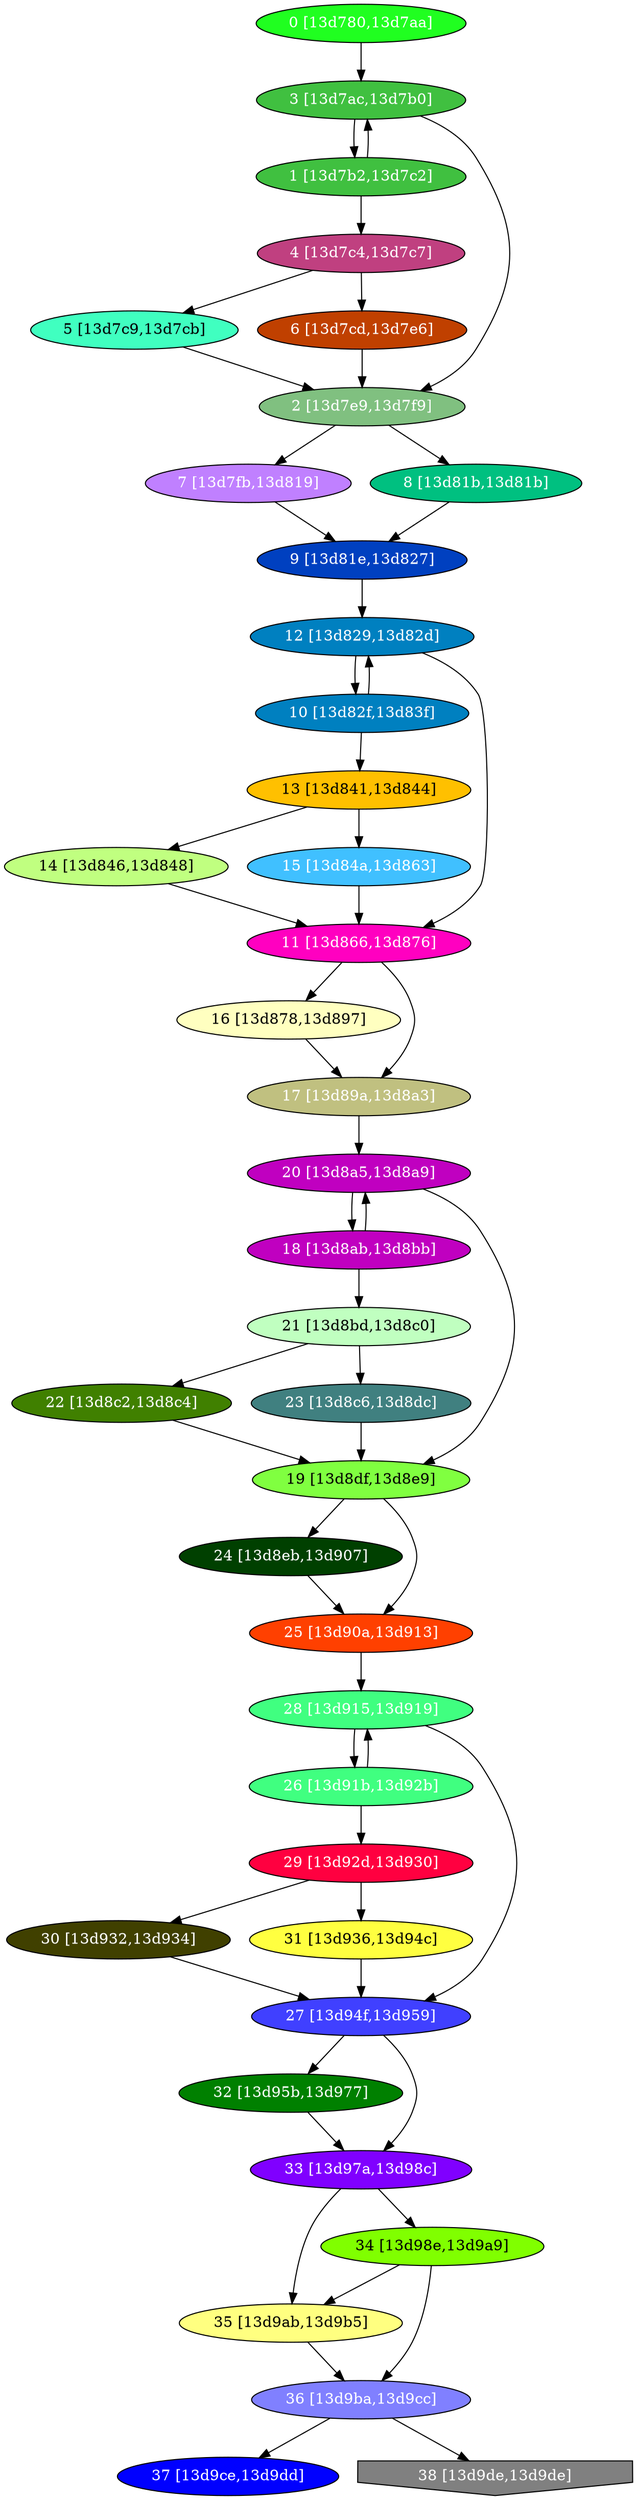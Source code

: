 diGraph libnss3{
	libnss3_0  [style=filled fillcolor="#20FF20" fontcolor="#ffffff" shape=oval label="0 [13d780,13d7aa]"]
	libnss3_1  [style=filled fillcolor="#40C040" fontcolor="#ffffff" shape=oval label="1 [13d7b2,13d7c2]"]
	libnss3_2  [style=filled fillcolor="#80C080" fontcolor="#ffffff" shape=oval label="2 [13d7e9,13d7f9]"]
	libnss3_3  [style=filled fillcolor="#40C040" fontcolor="#ffffff" shape=oval label="3 [13d7ac,13d7b0]"]
	libnss3_4  [style=filled fillcolor="#C04080" fontcolor="#ffffff" shape=oval label="4 [13d7c4,13d7c7]"]
	libnss3_5  [style=filled fillcolor="#40FFC0" fontcolor="#000000" shape=oval label="5 [13d7c9,13d7cb]"]
	libnss3_6  [style=filled fillcolor="#C04000" fontcolor="#ffffff" shape=oval label="6 [13d7cd,13d7e6]"]
	libnss3_7  [style=filled fillcolor="#C080FF" fontcolor="#ffffff" shape=oval label="7 [13d7fb,13d819]"]
	libnss3_8  [style=filled fillcolor="#00C080" fontcolor="#ffffff" shape=oval label="8 [13d81b,13d81b]"]
	libnss3_9  [style=filled fillcolor="#0040C0" fontcolor="#ffffff" shape=oval label="9 [13d81e,13d827]"]
	libnss3_a  [style=filled fillcolor="#0080C0" fontcolor="#ffffff" shape=oval label="10 [13d82f,13d83f]"]
	libnss3_b  [style=filled fillcolor="#FF00C0" fontcolor="#ffffff" shape=oval label="11 [13d866,13d876]"]
	libnss3_c  [style=filled fillcolor="#0080C0" fontcolor="#ffffff" shape=oval label="12 [13d829,13d82d]"]
	libnss3_d  [style=filled fillcolor="#FFC000" fontcolor="#000000" shape=oval label="13 [13d841,13d844]"]
	libnss3_e  [style=filled fillcolor="#C0FF80" fontcolor="#000000" shape=oval label="14 [13d846,13d848]"]
	libnss3_f  [style=filled fillcolor="#40C0FF" fontcolor="#ffffff" shape=oval label="15 [13d84a,13d863]"]
	libnss3_10  [style=filled fillcolor="#FFFFC0" fontcolor="#000000" shape=oval label="16 [13d878,13d897]"]
	libnss3_11  [style=filled fillcolor="#C0C080" fontcolor="#ffffff" shape=oval label="17 [13d89a,13d8a3]"]
	libnss3_12  [style=filled fillcolor="#C000C0" fontcolor="#ffffff" shape=oval label="18 [13d8ab,13d8bb]"]
	libnss3_13  [style=filled fillcolor="#80FF40" fontcolor="#000000" shape=oval label="19 [13d8df,13d8e9]"]
	libnss3_14  [style=filled fillcolor="#C000C0" fontcolor="#ffffff" shape=oval label="20 [13d8a5,13d8a9]"]
	libnss3_15  [style=filled fillcolor="#C0FFC0" fontcolor="#000000" shape=oval label="21 [13d8bd,13d8c0]"]
	libnss3_16  [style=filled fillcolor="#408000" fontcolor="#ffffff" shape=oval label="22 [13d8c2,13d8c4]"]
	libnss3_17  [style=filled fillcolor="#408080" fontcolor="#ffffff" shape=oval label="23 [13d8c6,13d8dc]"]
	libnss3_18  [style=filled fillcolor="#004000" fontcolor="#ffffff" shape=oval label="24 [13d8eb,13d907]"]
	libnss3_19  [style=filled fillcolor="#FF4000" fontcolor="#ffffff" shape=oval label="25 [13d90a,13d913]"]
	libnss3_1a  [style=filled fillcolor="#40FF80" fontcolor="#ffffff" shape=oval label="26 [13d91b,13d92b]"]
	libnss3_1b  [style=filled fillcolor="#4040FF" fontcolor="#ffffff" shape=oval label="27 [13d94f,13d959]"]
	libnss3_1c  [style=filled fillcolor="#40FF80" fontcolor="#ffffff" shape=oval label="28 [13d915,13d919]"]
	libnss3_1d  [style=filled fillcolor="#FF0040" fontcolor="#ffffff" shape=oval label="29 [13d92d,13d930]"]
	libnss3_1e  [style=filled fillcolor="#404000" fontcolor="#ffffff" shape=oval label="30 [13d932,13d934]"]
	libnss3_1f  [style=filled fillcolor="#FFFF40" fontcolor="#000000" shape=oval label="31 [13d936,13d94c]"]
	libnss3_20  [style=filled fillcolor="#008000" fontcolor="#ffffff" shape=oval label="32 [13d95b,13d977]"]
	libnss3_21  [style=filled fillcolor="#8000FF" fontcolor="#ffffff" shape=oval label="33 [13d97a,13d98c]"]
	libnss3_22  [style=filled fillcolor="#80FF00" fontcolor="#000000" shape=oval label="34 [13d98e,13d9a9]"]
	libnss3_23  [style=filled fillcolor="#FFFF80" fontcolor="#000000" shape=oval label="35 [13d9ab,13d9b5]"]
	libnss3_24  [style=filled fillcolor="#8080FF" fontcolor="#ffffff" shape=oval label="36 [13d9ba,13d9cc]"]
	libnss3_25  [style=filled fillcolor="#0000FF" fontcolor="#ffffff" shape=oval label="37 [13d9ce,13d9dd]"]
	libnss3_26  [style=filled fillcolor="#808080" fontcolor="#ffffff" shape=invhouse label="38 [13d9de,13d9de]"]

	libnss3_0 -> libnss3_3
	libnss3_1 -> libnss3_3
	libnss3_1 -> libnss3_4
	libnss3_2 -> libnss3_7
	libnss3_2 -> libnss3_8
	libnss3_3 -> libnss3_1
	libnss3_3 -> libnss3_2
	libnss3_4 -> libnss3_5
	libnss3_4 -> libnss3_6
	libnss3_5 -> libnss3_2
	libnss3_6 -> libnss3_2
	libnss3_7 -> libnss3_9
	libnss3_8 -> libnss3_9
	libnss3_9 -> libnss3_c
	libnss3_a -> libnss3_c
	libnss3_a -> libnss3_d
	libnss3_b -> libnss3_10
	libnss3_b -> libnss3_11
	libnss3_c -> libnss3_a
	libnss3_c -> libnss3_b
	libnss3_d -> libnss3_e
	libnss3_d -> libnss3_f
	libnss3_e -> libnss3_b
	libnss3_f -> libnss3_b
	libnss3_10 -> libnss3_11
	libnss3_11 -> libnss3_14
	libnss3_12 -> libnss3_14
	libnss3_12 -> libnss3_15
	libnss3_13 -> libnss3_18
	libnss3_13 -> libnss3_19
	libnss3_14 -> libnss3_12
	libnss3_14 -> libnss3_13
	libnss3_15 -> libnss3_16
	libnss3_15 -> libnss3_17
	libnss3_16 -> libnss3_13
	libnss3_17 -> libnss3_13
	libnss3_18 -> libnss3_19
	libnss3_19 -> libnss3_1c
	libnss3_1a -> libnss3_1c
	libnss3_1a -> libnss3_1d
	libnss3_1b -> libnss3_20
	libnss3_1b -> libnss3_21
	libnss3_1c -> libnss3_1a
	libnss3_1c -> libnss3_1b
	libnss3_1d -> libnss3_1e
	libnss3_1d -> libnss3_1f
	libnss3_1e -> libnss3_1b
	libnss3_1f -> libnss3_1b
	libnss3_20 -> libnss3_21
	libnss3_21 -> libnss3_22
	libnss3_21 -> libnss3_23
	libnss3_22 -> libnss3_23
	libnss3_22 -> libnss3_24
	libnss3_23 -> libnss3_24
	libnss3_24 -> libnss3_25
	libnss3_24 -> libnss3_26
}